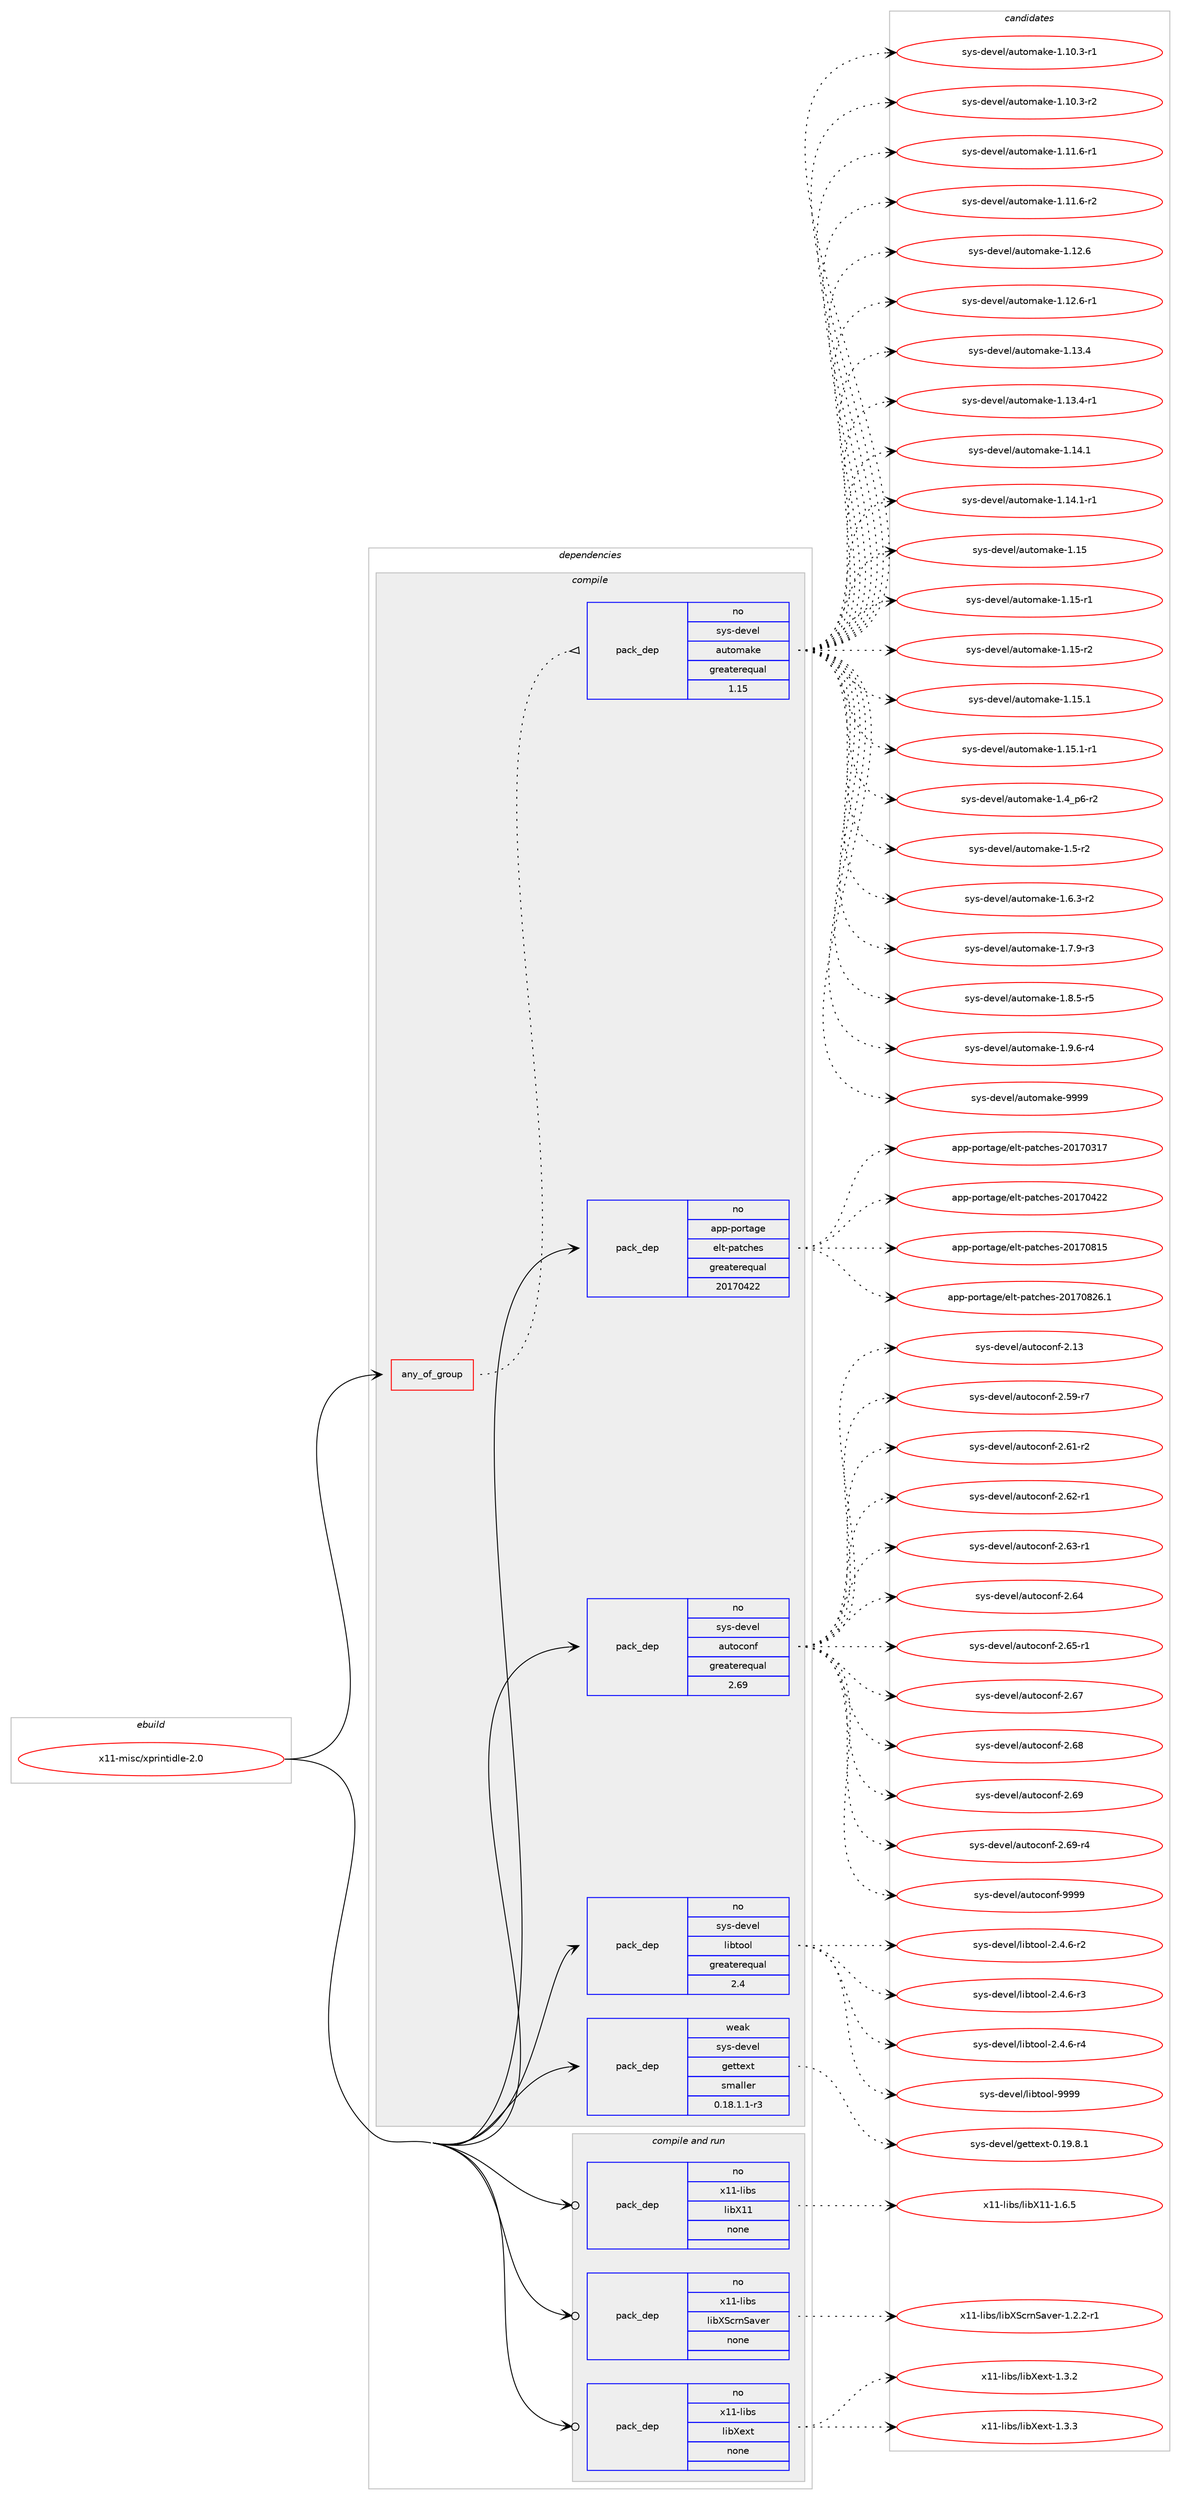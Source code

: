 digraph prolog {

# *************
# Graph options
# *************

newrank=true;
concentrate=true;
compound=true;
graph [rankdir=LR,fontname=Helvetica,fontsize=10,ranksep=1.5];#, ranksep=2.5, nodesep=0.2];
edge  [arrowhead=vee];
node  [fontname=Helvetica,fontsize=10];

# **********
# The ebuild
# **********

subgraph cluster_leftcol {
color=gray;
rank=same;
label=<<i>ebuild</i>>;
id [label="x11-misc/xprintidle-2.0", color=red, width=4, href="../x11-misc/xprintidle-2.0.svg"];
}

# ****************
# The dependencies
# ****************

subgraph cluster_midcol {
color=gray;
label=<<i>dependencies</i>>;
subgraph cluster_compile {
fillcolor="#eeeeee";
style=filled;
label=<<i>compile</i>>;
subgraph any9538 {
dependency525718 [label=<<TABLE BORDER="0" CELLBORDER="1" CELLSPACING="0" CELLPADDING="4"><TR><TD CELLPADDING="10">any_of_group</TD></TR></TABLE>>, shape=none, color=red];subgraph pack392357 {
dependency525719 [label=<<TABLE BORDER="0" CELLBORDER="1" CELLSPACING="0" CELLPADDING="4" WIDTH="220"><TR><TD ROWSPAN="6" CELLPADDING="30">pack_dep</TD></TR><TR><TD WIDTH="110">no</TD></TR><TR><TD>sys-devel</TD></TR><TR><TD>automake</TD></TR><TR><TD>greaterequal</TD></TR><TR><TD>1.15</TD></TR></TABLE>>, shape=none, color=blue];
}
dependency525718:e -> dependency525719:w [weight=20,style="dotted",arrowhead="oinv"];
}
id:e -> dependency525718:w [weight=20,style="solid",arrowhead="vee"];
subgraph pack392358 {
dependency525720 [label=<<TABLE BORDER="0" CELLBORDER="1" CELLSPACING="0" CELLPADDING="4" WIDTH="220"><TR><TD ROWSPAN="6" CELLPADDING="30">pack_dep</TD></TR><TR><TD WIDTH="110">no</TD></TR><TR><TD>app-portage</TD></TR><TR><TD>elt-patches</TD></TR><TR><TD>greaterequal</TD></TR><TR><TD>20170422</TD></TR></TABLE>>, shape=none, color=blue];
}
id:e -> dependency525720:w [weight=20,style="solid",arrowhead="vee"];
subgraph pack392359 {
dependency525721 [label=<<TABLE BORDER="0" CELLBORDER="1" CELLSPACING="0" CELLPADDING="4" WIDTH="220"><TR><TD ROWSPAN="6" CELLPADDING="30">pack_dep</TD></TR><TR><TD WIDTH="110">no</TD></TR><TR><TD>sys-devel</TD></TR><TR><TD>autoconf</TD></TR><TR><TD>greaterequal</TD></TR><TR><TD>2.69</TD></TR></TABLE>>, shape=none, color=blue];
}
id:e -> dependency525721:w [weight=20,style="solid",arrowhead="vee"];
subgraph pack392360 {
dependency525722 [label=<<TABLE BORDER="0" CELLBORDER="1" CELLSPACING="0" CELLPADDING="4" WIDTH="220"><TR><TD ROWSPAN="6" CELLPADDING="30">pack_dep</TD></TR><TR><TD WIDTH="110">no</TD></TR><TR><TD>sys-devel</TD></TR><TR><TD>libtool</TD></TR><TR><TD>greaterequal</TD></TR><TR><TD>2.4</TD></TR></TABLE>>, shape=none, color=blue];
}
id:e -> dependency525722:w [weight=20,style="solid",arrowhead="vee"];
subgraph pack392361 {
dependency525723 [label=<<TABLE BORDER="0" CELLBORDER="1" CELLSPACING="0" CELLPADDING="4" WIDTH="220"><TR><TD ROWSPAN="6" CELLPADDING="30">pack_dep</TD></TR><TR><TD WIDTH="110">weak</TD></TR><TR><TD>sys-devel</TD></TR><TR><TD>gettext</TD></TR><TR><TD>smaller</TD></TR><TR><TD>0.18.1.1-r3</TD></TR></TABLE>>, shape=none, color=blue];
}
id:e -> dependency525723:w [weight=20,style="solid",arrowhead="vee"];
}
subgraph cluster_compileandrun {
fillcolor="#eeeeee";
style=filled;
label=<<i>compile and run</i>>;
subgraph pack392362 {
dependency525724 [label=<<TABLE BORDER="0" CELLBORDER="1" CELLSPACING="0" CELLPADDING="4" WIDTH="220"><TR><TD ROWSPAN="6" CELLPADDING="30">pack_dep</TD></TR><TR><TD WIDTH="110">no</TD></TR><TR><TD>x11-libs</TD></TR><TR><TD>libX11</TD></TR><TR><TD>none</TD></TR><TR><TD></TD></TR></TABLE>>, shape=none, color=blue];
}
id:e -> dependency525724:w [weight=20,style="solid",arrowhead="odotvee"];
subgraph pack392363 {
dependency525725 [label=<<TABLE BORDER="0" CELLBORDER="1" CELLSPACING="0" CELLPADDING="4" WIDTH="220"><TR><TD ROWSPAN="6" CELLPADDING="30">pack_dep</TD></TR><TR><TD WIDTH="110">no</TD></TR><TR><TD>x11-libs</TD></TR><TR><TD>libXScrnSaver</TD></TR><TR><TD>none</TD></TR><TR><TD></TD></TR></TABLE>>, shape=none, color=blue];
}
id:e -> dependency525725:w [weight=20,style="solid",arrowhead="odotvee"];
subgraph pack392364 {
dependency525726 [label=<<TABLE BORDER="0" CELLBORDER="1" CELLSPACING="0" CELLPADDING="4" WIDTH="220"><TR><TD ROWSPAN="6" CELLPADDING="30">pack_dep</TD></TR><TR><TD WIDTH="110">no</TD></TR><TR><TD>x11-libs</TD></TR><TR><TD>libXext</TD></TR><TR><TD>none</TD></TR><TR><TD></TD></TR></TABLE>>, shape=none, color=blue];
}
id:e -> dependency525726:w [weight=20,style="solid",arrowhead="odotvee"];
}
subgraph cluster_run {
fillcolor="#eeeeee";
style=filled;
label=<<i>run</i>>;
}
}

# **************
# The candidates
# **************

subgraph cluster_choices {
rank=same;
color=gray;
label=<<i>candidates</i>>;

subgraph choice392357 {
color=black;
nodesep=1;
choice11512111545100101118101108479711711611110997107101454946494846514511449 [label="sys-devel/automake-1.10.3-r1", color=red, width=4,href="../sys-devel/automake-1.10.3-r1.svg"];
choice11512111545100101118101108479711711611110997107101454946494846514511450 [label="sys-devel/automake-1.10.3-r2", color=red, width=4,href="../sys-devel/automake-1.10.3-r2.svg"];
choice11512111545100101118101108479711711611110997107101454946494946544511449 [label="sys-devel/automake-1.11.6-r1", color=red, width=4,href="../sys-devel/automake-1.11.6-r1.svg"];
choice11512111545100101118101108479711711611110997107101454946494946544511450 [label="sys-devel/automake-1.11.6-r2", color=red, width=4,href="../sys-devel/automake-1.11.6-r2.svg"];
choice1151211154510010111810110847971171161111099710710145494649504654 [label="sys-devel/automake-1.12.6", color=red, width=4,href="../sys-devel/automake-1.12.6.svg"];
choice11512111545100101118101108479711711611110997107101454946495046544511449 [label="sys-devel/automake-1.12.6-r1", color=red, width=4,href="../sys-devel/automake-1.12.6-r1.svg"];
choice1151211154510010111810110847971171161111099710710145494649514652 [label="sys-devel/automake-1.13.4", color=red, width=4,href="../sys-devel/automake-1.13.4.svg"];
choice11512111545100101118101108479711711611110997107101454946495146524511449 [label="sys-devel/automake-1.13.4-r1", color=red, width=4,href="../sys-devel/automake-1.13.4-r1.svg"];
choice1151211154510010111810110847971171161111099710710145494649524649 [label="sys-devel/automake-1.14.1", color=red, width=4,href="../sys-devel/automake-1.14.1.svg"];
choice11512111545100101118101108479711711611110997107101454946495246494511449 [label="sys-devel/automake-1.14.1-r1", color=red, width=4,href="../sys-devel/automake-1.14.1-r1.svg"];
choice115121115451001011181011084797117116111109971071014549464953 [label="sys-devel/automake-1.15", color=red, width=4,href="../sys-devel/automake-1.15.svg"];
choice1151211154510010111810110847971171161111099710710145494649534511449 [label="sys-devel/automake-1.15-r1", color=red, width=4,href="../sys-devel/automake-1.15-r1.svg"];
choice1151211154510010111810110847971171161111099710710145494649534511450 [label="sys-devel/automake-1.15-r2", color=red, width=4,href="../sys-devel/automake-1.15-r2.svg"];
choice1151211154510010111810110847971171161111099710710145494649534649 [label="sys-devel/automake-1.15.1", color=red, width=4,href="../sys-devel/automake-1.15.1.svg"];
choice11512111545100101118101108479711711611110997107101454946495346494511449 [label="sys-devel/automake-1.15.1-r1", color=red, width=4,href="../sys-devel/automake-1.15.1-r1.svg"];
choice115121115451001011181011084797117116111109971071014549465295112544511450 [label="sys-devel/automake-1.4_p6-r2", color=red, width=4,href="../sys-devel/automake-1.4_p6-r2.svg"];
choice11512111545100101118101108479711711611110997107101454946534511450 [label="sys-devel/automake-1.5-r2", color=red, width=4,href="../sys-devel/automake-1.5-r2.svg"];
choice115121115451001011181011084797117116111109971071014549465446514511450 [label="sys-devel/automake-1.6.3-r2", color=red, width=4,href="../sys-devel/automake-1.6.3-r2.svg"];
choice115121115451001011181011084797117116111109971071014549465546574511451 [label="sys-devel/automake-1.7.9-r3", color=red, width=4,href="../sys-devel/automake-1.7.9-r3.svg"];
choice115121115451001011181011084797117116111109971071014549465646534511453 [label="sys-devel/automake-1.8.5-r5", color=red, width=4,href="../sys-devel/automake-1.8.5-r5.svg"];
choice115121115451001011181011084797117116111109971071014549465746544511452 [label="sys-devel/automake-1.9.6-r4", color=red, width=4,href="../sys-devel/automake-1.9.6-r4.svg"];
choice115121115451001011181011084797117116111109971071014557575757 [label="sys-devel/automake-9999", color=red, width=4,href="../sys-devel/automake-9999.svg"];
dependency525719:e -> choice11512111545100101118101108479711711611110997107101454946494846514511449:w [style=dotted,weight="100"];
dependency525719:e -> choice11512111545100101118101108479711711611110997107101454946494846514511450:w [style=dotted,weight="100"];
dependency525719:e -> choice11512111545100101118101108479711711611110997107101454946494946544511449:w [style=dotted,weight="100"];
dependency525719:e -> choice11512111545100101118101108479711711611110997107101454946494946544511450:w [style=dotted,weight="100"];
dependency525719:e -> choice1151211154510010111810110847971171161111099710710145494649504654:w [style=dotted,weight="100"];
dependency525719:e -> choice11512111545100101118101108479711711611110997107101454946495046544511449:w [style=dotted,weight="100"];
dependency525719:e -> choice1151211154510010111810110847971171161111099710710145494649514652:w [style=dotted,weight="100"];
dependency525719:e -> choice11512111545100101118101108479711711611110997107101454946495146524511449:w [style=dotted,weight="100"];
dependency525719:e -> choice1151211154510010111810110847971171161111099710710145494649524649:w [style=dotted,weight="100"];
dependency525719:e -> choice11512111545100101118101108479711711611110997107101454946495246494511449:w [style=dotted,weight="100"];
dependency525719:e -> choice115121115451001011181011084797117116111109971071014549464953:w [style=dotted,weight="100"];
dependency525719:e -> choice1151211154510010111810110847971171161111099710710145494649534511449:w [style=dotted,weight="100"];
dependency525719:e -> choice1151211154510010111810110847971171161111099710710145494649534511450:w [style=dotted,weight="100"];
dependency525719:e -> choice1151211154510010111810110847971171161111099710710145494649534649:w [style=dotted,weight="100"];
dependency525719:e -> choice11512111545100101118101108479711711611110997107101454946495346494511449:w [style=dotted,weight="100"];
dependency525719:e -> choice115121115451001011181011084797117116111109971071014549465295112544511450:w [style=dotted,weight="100"];
dependency525719:e -> choice11512111545100101118101108479711711611110997107101454946534511450:w [style=dotted,weight="100"];
dependency525719:e -> choice115121115451001011181011084797117116111109971071014549465446514511450:w [style=dotted,weight="100"];
dependency525719:e -> choice115121115451001011181011084797117116111109971071014549465546574511451:w [style=dotted,weight="100"];
dependency525719:e -> choice115121115451001011181011084797117116111109971071014549465646534511453:w [style=dotted,weight="100"];
dependency525719:e -> choice115121115451001011181011084797117116111109971071014549465746544511452:w [style=dotted,weight="100"];
dependency525719:e -> choice115121115451001011181011084797117116111109971071014557575757:w [style=dotted,weight="100"];
}
subgraph choice392358 {
color=black;
nodesep=1;
choice97112112451121111141169710310147101108116451129711699104101115455048495548514955 [label="app-portage/elt-patches-20170317", color=red, width=4,href="../app-portage/elt-patches-20170317.svg"];
choice97112112451121111141169710310147101108116451129711699104101115455048495548525050 [label="app-portage/elt-patches-20170422", color=red, width=4,href="../app-portage/elt-patches-20170422.svg"];
choice97112112451121111141169710310147101108116451129711699104101115455048495548564953 [label="app-portage/elt-patches-20170815", color=red, width=4,href="../app-portage/elt-patches-20170815.svg"];
choice971121124511211111411697103101471011081164511297116991041011154550484955485650544649 [label="app-portage/elt-patches-20170826.1", color=red, width=4,href="../app-portage/elt-patches-20170826.1.svg"];
dependency525720:e -> choice97112112451121111141169710310147101108116451129711699104101115455048495548514955:w [style=dotted,weight="100"];
dependency525720:e -> choice97112112451121111141169710310147101108116451129711699104101115455048495548525050:w [style=dotted,weight="100"];
dependency525720:e -> choice97112112451121111141169710310147101108116451129711699104101115455048495548564953:w [style=dotted,weight="100"];
dependency525720:e -> choice971121124511211111411697103101471011081164511297116991041011154550484955485650544649:w [style=dotted,weight="100"];
}
subgraph choice392359 {
color=black;
nodesep=1;
choice115121115451001011181011084797117116111991111101024550464951 [label="sys-devel/autoconf-2.13", color=red, width=4,href="../sys-devel/autoconf-2.13.svg"];
choice1151211154510010111810110847971171161119911111010245504653574511455 [label="sys-devel/autoconf-2.59-r7", color=red, width=4,href="../sys-devel/autoconf-2.59-r7.svg"];
choice1151211154510010111810110847971171161119911111010245504654494511450 [label="sys-devel/autoconf-2.61-r2", color=red, width=4,href="../sys-devel/autoconf-2.61-r2.svg"];
choice1151211154510010111810110847971171161119911111010245504654504511449 [label="sys-devel/autoconf-2.62-r1", color=red, width=4,href="../sys-devel/autoconf-2.62-r1.svg"];
choice1151211154510010111810110847971171161119911111010245504654514511449 [label="sys-devel/autoconf-2.63-r1", color=red, width=4,href="../sys-devel/autoconf-2.63-r1.svg"];
choice115121115451001011181011084797117116111991111101024550465452 [label="sys-devel/autoconf-2.64", color=red, width=4,href="../sys-devel/autoconf-2.64.svg"];
choice1151211154510010111810110847971171161119911111010245504654534511449 [label="sys-devel/autoconf-2.65-r1", color=red, width=4,href="../sys-devel/autoconf-2.65-r1.svg"];
choice115121115451001011181011084797117116111991111101024550465455 [label="sys-devel/autoconf-2.67", color=red, width=4,href="../sys-devel/autoconf-2.67.svg"];
choice115121115451001011181011084797117116111991111101024550465456 [label="sys-devel/autoconf-2.68", color=red, width=4,href="../sys-devel/autoconf-2.68.svg"];
choice115121115451001011181011084797117116111991111101024550465457 [label="sys-devel/autoconf-2.69", color=red, width=4,href="../sys-devel/autoconf-2.69.svg"];
choice1151211154510010111810110847971171161119911111010245504654574511452 [label="sys-devel/autoconf-2.69-r4", color=red, width=4,href="../sys-devel/autoconf-2.69-r4.svg"];
choice115121115451001011181011084797117116111991111101024557575757 [label="sys-devel/autoconf-9999", color=red, width=4,href="../sys-devel/autoconf-9999.svg"];
dependency525721:e -> choice115121115451001011181011084797117116111991111101024550464951:w [style=dotted,weight="100"];
dependency525721:e -> choice1151211154510010111810110847971171161119911111010245504653574511455:w [style=dotted,weight="100"];
dependency525721:e -> choice1151211154510010111810110847971171161119911111010245504654494511450:w [style=dotted,weight="100"];
dependency525721:e -> choice1151211154510010111810110847971171161119911111010245504654504511449:w [style=dotted,weight="100"];
dependency525721:e -> choice1151211154510010111810110847971171161119911111010245504654514511449:w [style=dotted,weight="100"];
dependency525721:e -> choice115121115451001011181011084797117116111991111101024550465452:w [style=dotted,weight="100"];
dependency525721:e -> choice1151211154510010111810110847971171161119911111010245504654534511449:w [style=dotted,weight="100"];
dependency525721:e -> choice115121115451001011181011084797117116111991111101024550465455:w [style=dotted,weight="100"];
dependency525721:e -> choice115121115451001011181011084797117116111991111101024550465456:w [style=dotted,weight="100"];
dependency525721:e -> choice115121115451001011181011084797117116111991111101024550465457:w [style=dotted,weight="100"];
dependency525721:e -> choice1151211154510010111810110847971171161119911111010245504654574511452:w [style=dotted,weight="100"];
dependency525721:e -> choice115121115451001011181011084797117116111991111101024557575757:w [style=dotted,weight="100"];
}
subgraph choice392360 {
color=black;
nodesep=1;
choice1151211154510010111810110847108105981161111111084550465246544511450 [label="sys-devel/libtool-2.4.6-r2", color=red, width=4,href="../sys-devel/libtool-2.4.6-r2.svg"];
choice1151211154510010111810110847108105981161111111084550465246544511451 [label="sys-devel/libtool-2.4.6-r3", color=red, width=4,href="../sys-devel/libtool-2.4.6-r3.svg"];
choice1151211154510010111810110847108105981161111111084550465246544511452 [label="sys-devel/libtool-2.4.6-r4", color=red, width=4,href="../sys-devel/libtool-2.4.6-r4.svg"];
choice1151211154510010111810110847108105981161111111084557575757 [label="sys-devel/libtool-9999", color=red, width=4,href="../sys-devel/libtool-9999.svg"];
dependency525722:e -> choice1151211154510010111810110847108105981161111111084550465246544511450:w [style=dotted,weight="100"];
dependency525722:e -> choice1151211154510010111810110847108105981161111111084550465246544511451:w [style=dotted,weight="100"];
dependency525722:e -> choice1151211154510010111810110847108105981161111111084550465246544511452:w [style=dotted,weight="100"];
dependency525722:e -> choice1151211154510010111810110847108105981161111111084557575757:w [style=dotted,weight="100"];
}
subgraph choice392361 {
color=black;
nodesep=1;
choice1151211154510010111810110847103101116116101120116454846495746564649 [label="sys-devel/gettext-0.19.8.1", color=red, width=4,href="../sys-devel/gettext-0.19.8.1.svg"];
dependency525723:e -> choice1151211154510010111810110847103101116116101120116454846495746564649:w [style=dotted,weight="100"];
}
subgraph choice392362 {
color=black;
nodesep=1;
choice120494945108105981154710810598884949454946544653 [label="x11-libs/libX11-1.6.5", color=red, width=4,href="../x11-libs/libX11-1.6.5.svg"];
dependency525724:e -> choice120494945108105981154710810598884949454946544653:w [style=dotted,weight="100"];
}
subgraph choice392363 {
color=black;
nodesep=1;
choice12049494510810598115471081059888839911411083971181011144549465046504511449 [label="x11-libs/libXScrnSaver-1.2.2-r1", color=red, width=4,href="../x11-libs/libXScrnSaver-1.2.2-r1.svg"];
dependency525725:e -> choice12049494510810598115471081059888839911411083971181011144549465046504511449:w [style=dotted,weight="100"];
}
subgraph choice392364 {
color=black;
nodesep=1;
choice12049494510810598115471081059888101120116454946514650 [label="x11-libs/libXext-1.3.2", color=red, width=4,href="../x11-libs/libXext-1.3.2.svg"];
choice12049494510810598115471081059888101120116454946514651 [label="x11-libs/libXext-1.3.3", color=red, width=4,href="../x11-libs/libXext-1.3.3.svg"];
dependency525726:e -> choice12049494510810598115471081059888101120116454946514650:w [style=dotted,weight="100"];
dependency525726:e -> choice12049494510810598115471081059888101120116454946514651:w [style=dotted,weight="100"];
}
}

}
